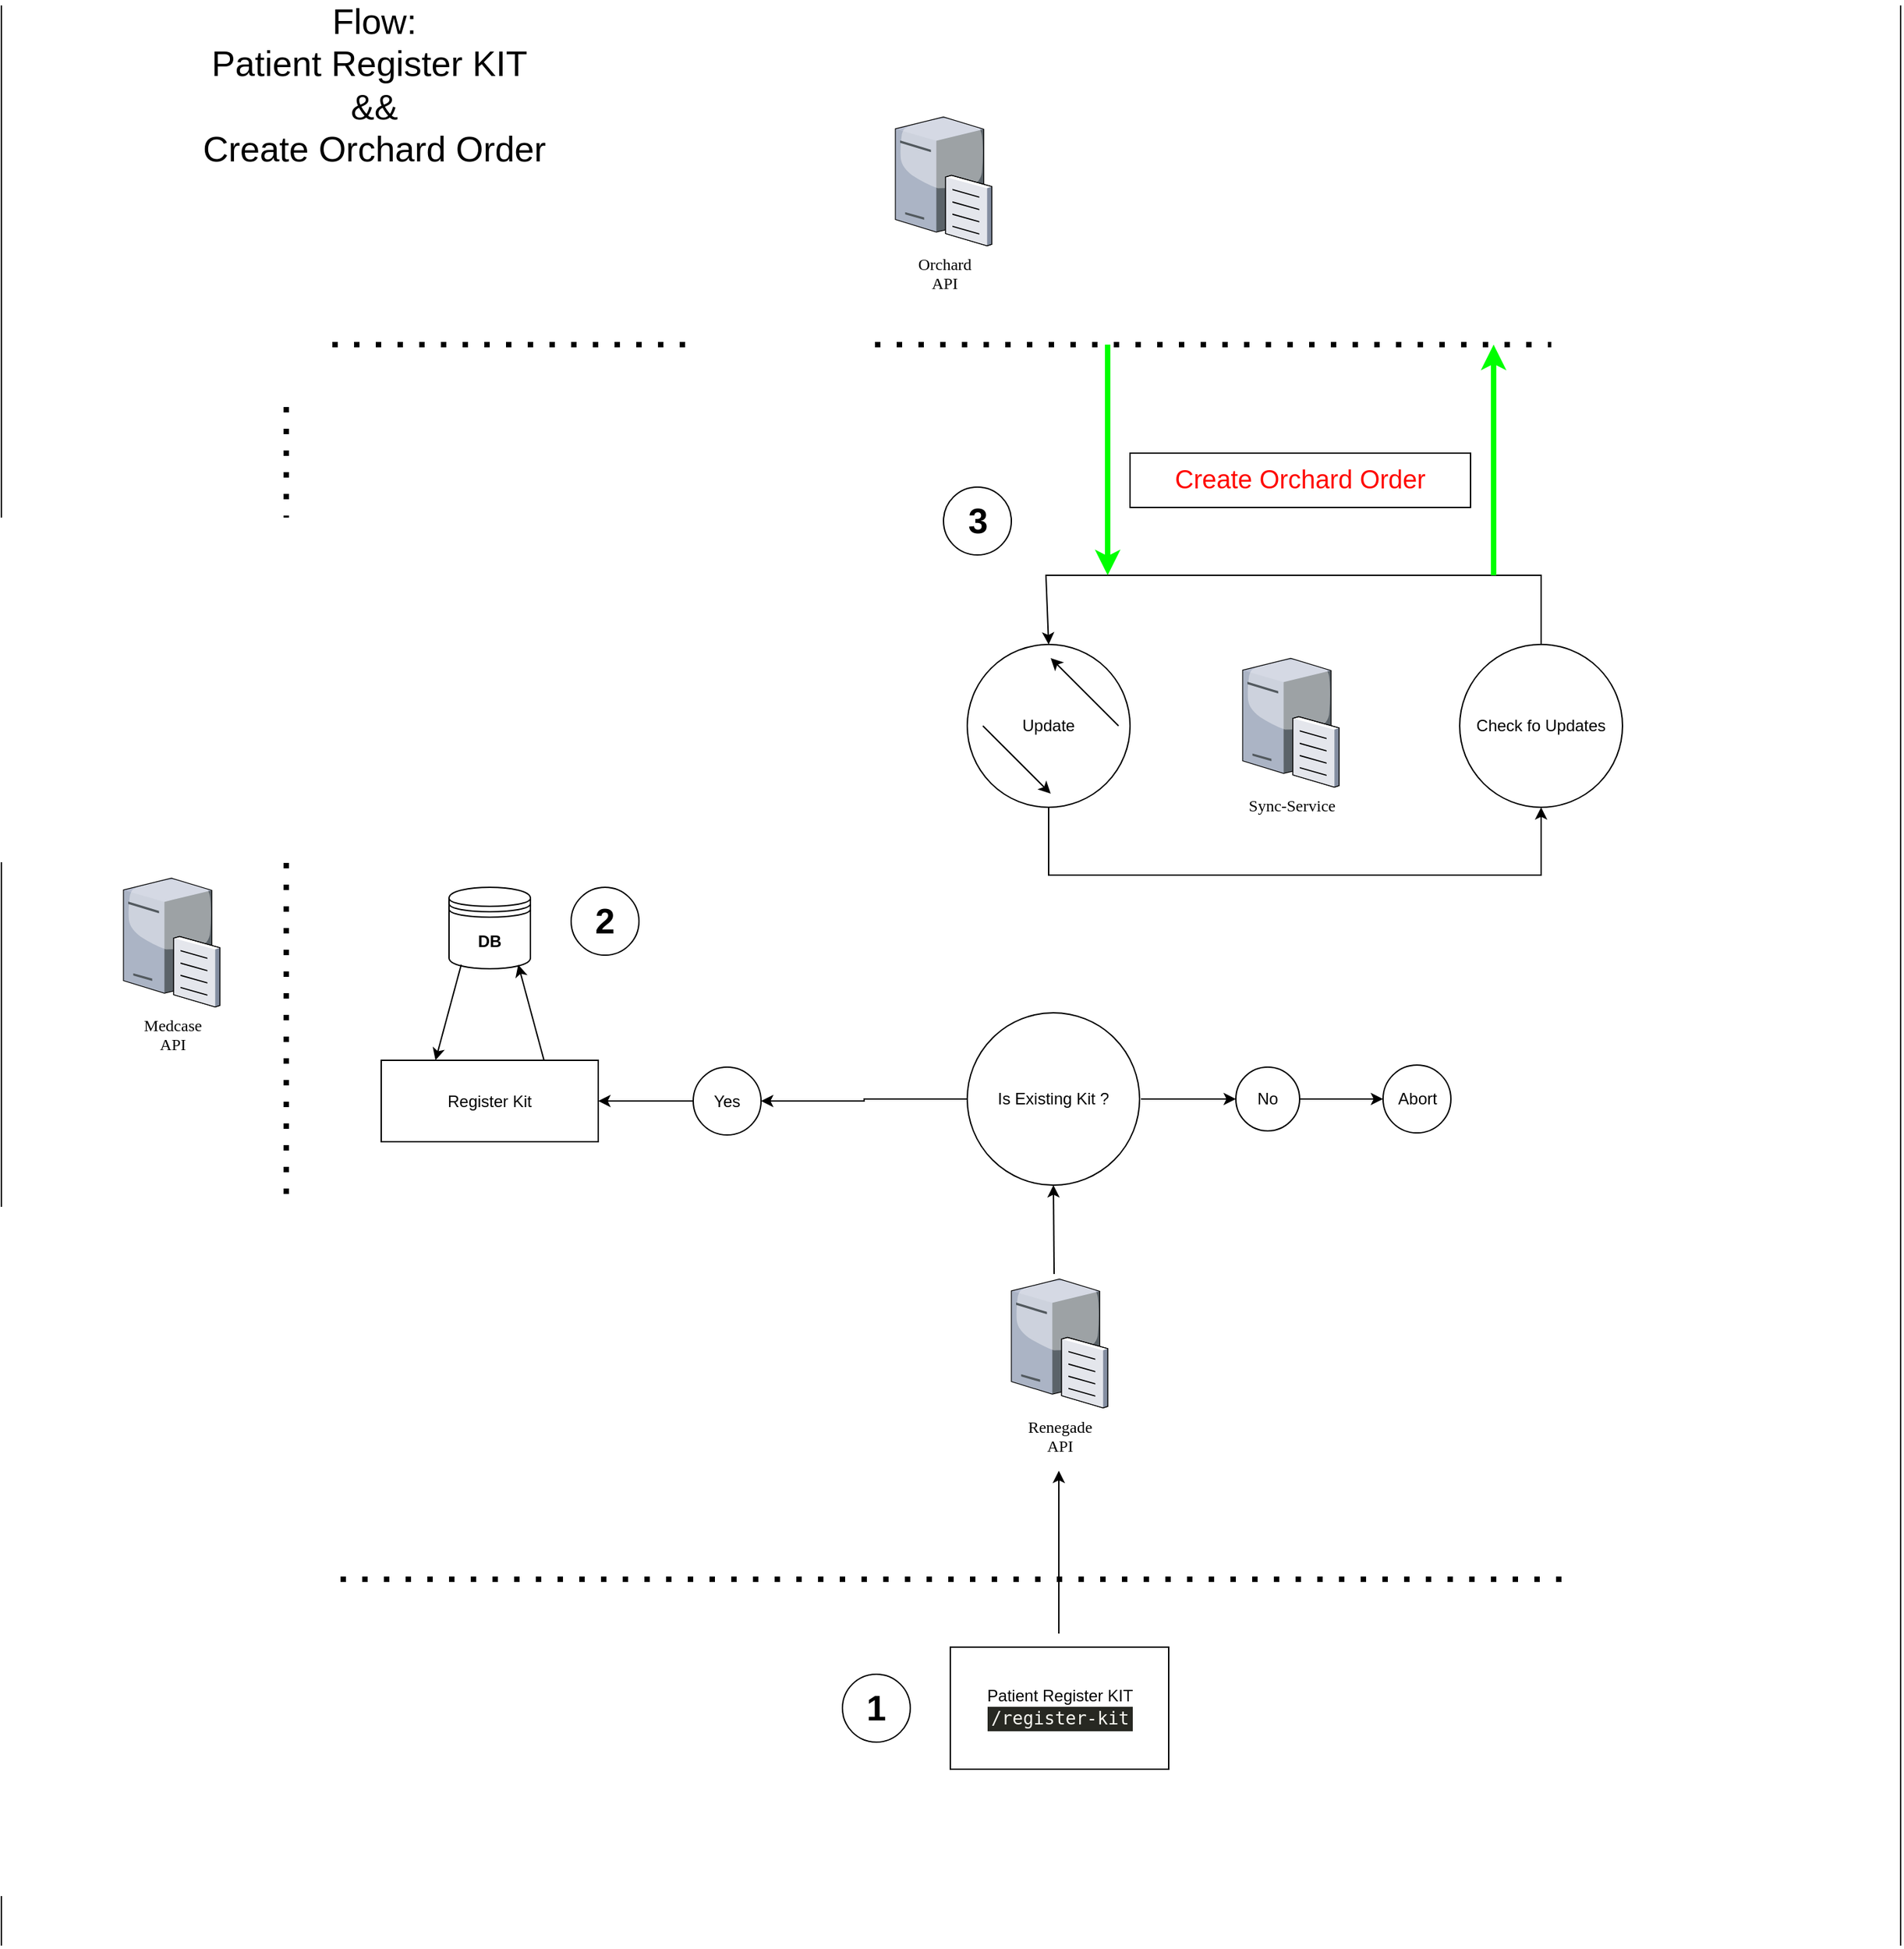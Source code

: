 <mxfile version="22.0.0" type="device">
  <diagram name="Page-1" id="822b0af5-4adb-64df-f703-e8dfc1f81529">
    <mxGraphModel dx="2294" dy="2461" grid="1" gridSize="10" guides="1" tooltips="1" connect="1" arrows="1" fold="1" page="1" pageScale="1" pageWidth="1100" pageHeight="850" background="none" math="0" shadow="0">
      <root>
        <mxCell id="0" />
        <mxCell id="1" parent="0" />
        <mxCell id="7d933b09d9755ecc-5" value="Medcase&lt;br&gt;&lt;div&gt;API&lt;/div&gt;&lt;div&gt;&lt;br&gt;&lt;/div&gt;" style="verticalLabelPosition=bottom;aspect=fixed;html=1;verticalAlign=top;strokeColor=none;shape=mxgraph.citrix.file_server;rounded=0;shadow=0;comic=0;fontFamily=Verdana;" parent="1" vertex="1">
          <mxGeometry x="-990" y="-1039" width="71" height="97" as="geometry" />
        </mxCell>
        <mxCell id="BV0hq-VL02hFemEwukIW-1" value="&lt;div&gt;Renegade &lt;br&gt;API&lt;/div&gt;&lt;div&gt;&lt;br&gt;&lt;/div&gt;" style="verticalLabelPosition=bottom;aspect=fixed;html=1;verticalAlign=top;strokeColor=none;shape=mxgraph.citrix.file_server;rounded=0;shadow=0;comic=0;fontFamily=Verdana;" parent="1" vertex="1">
          <mxGeometry x="-335.5" y="-743.5" width="71" height="97" as="geometry" />
        </mxCell>
        <mxCell id="BV0hq-VL02hFemEwukIW-11" value="No" style="ellipse;whiteSpace=wrap;html=1;aspect=fixed;" parent="1" vertex="1">
          <mxGeometry x="-170" y="-897.5" width="47" height="47" as="geometry" />
        </mxCell>
        <mxCell id="BV0hq-VL02hFemEwukIW-12" value="Yes" style="ellipse;whiteSpace=wrap;html=1;aspect=fixed;" parent="1" vertex="1">
          <mxGeometry x="-570" y="-897.5" width="50" height="50" as="geometry" />
        </mxCell>
        <mxCell id="7fzuLtNcVK9V7eeY9LuI-10" style="edgeStyle=orthogonalEdgeStyle;rounded=0;orthogonalLoop=1;jettySize=auto;html=1;exitX=0;exitY=0.5;exitDx=0;exitDy=0;entryX=1;entryY=0.5;entryDx=0;entryDy=0;" edge="1" parent="1" source="BV0hq-VL02hFemEwukIW-14" target="BV0hq-VL02hFemEwukIW-12">
          <mxGeometry relative="1" as="geometry" />
        </mxCell>
        <mxCell id="BV0hq-VL02hFemEwukIW-14" value="Is Existing Kit ?" style="ellipse;whiteSpace=wrap;html=1;aspect=fixed;" parent="1" vertex="1">
          <mxGeometry x="-368" y="-937.5" width="127" height="127" as="geometry" />
        </mxCell>
        <mxCell id="BV0hq-VL02hFemEwukIW-18" value="" style="endArrow=none;dashed=1;html=1;dashPattern=1 3;strokeWidth=4;rounded=0;" parent="1" edge="1">
          <mxGeometry width="50" height="50" relative="1" as="geometry">
            <mxPoint x="-870" y="-580" as="sourcePoint" />
            <mxPoint x="-870" y="-1390" as="targetPoint" />
          </mxGeometry>
        </mxCell>
        <mxCell id="BV0hq-VL02hFemEwukIW-19" value="Orchard&lt;br&gt;&lt;div&gt;API&lt;/div&gt;&lt;div&gt;&lt;br&gt;&lt;/div&gt;" style="verticalLabelPosition=bottom;aspect=fixed;html=1;verticalAlign=top;strokeColor=none;shape=mxgraph.citrix.file_server;rounded=0;shadow=0;comic=0;fontFamily=Verdana;" parent="1" vertex="1">
          <mxGeometry x="-421" y="-1600" width="71" height="97" as="geometry" />
        </mxCell>
        <mxCell id="BV0hq-VL02hFemEwukIW-20" value="" style="endArrow=none;dashed=1;html=1;dashPattern=1 3;strokeWidth=4;strokeColor=default;rounded=0;" parent="1" edge="1">
          <mxGeometry width="50" height="50" relative="1" as="geometry">
            <mxPoint x="80" y="-1430" as="sourcePoint" />
            <mxPoint x="-840" y="-1430" as="targetPoint" />
          </mxGeometry>
        </mxCell>
        <mxCell id="BV0hq-VL02hFemEwukIW-21" value="" style="endArrow=classic;html=1;rounded=0;entryX=0;entryY=0.5;entryDx=0;entryDy=0;" parent="1" target="BV0hq-VL02hFemEwukIW-11" edge="1">
          <mxGeometry width="50" height="50" relative="1" as="geometry">
            <mxPoint x="-240" y="-874" as="sourcePoint" />
            <mxPoint x="-110" y="-1020" as="targetPoint" />
          </mxGeometry>
        </mxCell>
        <mxCell id="BV0hq-VL02hFemEwukIW-75" value="" style="endArrow=none;dashed=1;html=1;dashPattern=1 3;strokeWidth=4;rounded=0;" parent="1" edge="1">
          <mxGeometry width="50" height="50" relative="1" as="geometry">
            <mxPoint x="-830" y="-520" as="sourcePoint" />
            <mxPoint x="80" y="-520" as="targetPoint" />
          </mxGeometry>
        </mxCell>
        <mxCell id="BV0hq-VL02hFemEwukIW-76" value="" style="endArrow=classic;html=1;rounded=0;exitX=0.444;exitY=-0.015;exitDx=0;exitDy=0;exitPerimeter=0;entryX=0.5;entryY=1;entryDx=0;entryDy=0;" parent="1" source="BV0hq-VL02hFemEwukIW-1" target="BV0hq-VL02hFemEwukIW-14" edge="1">
          <mxGeometry width="50" height="50" relative="1" as="geometry">
            <mxPoint x="-305" y="-770" as="sourcePoint" />
            <mxPoint x="-240" y="-860" as="targetPoint" />
          </mxGeometry>
        </mxCell>
        <mxCell id="BV0hq-VL02hFemEwukIW-81" value="" style="endArrow=none;html=1;rounded=0;" parent="1" edge="1">
          <mxGeometry width="50" height="50" relative="1" as="geometry">
            <mxPoint x="-1080" y="-250" as="sourcePoint" />
            <mxPoint x="-1080" y="-1680" as="targetPoint" />
          </mxGeometry>
        </mxCell>
        <mxCell id="BV0hq-VL02hFemEwukIW-82" value="" style="endArrow=none;html=1;rounded=0;" parent="1" edge="1">
          <mxGeometry width="50" height="50" relative="1" as="geometry">
            <mxPoint x="320" y="-250" as="sourcePoint" />
            <mxPoint x="320" y="-1680" as="targetPoint" />
          </mxGeometry>
        </mxCell>
        <mxCell id="BV0hq-VL02hFemEwukIW-83" value="&lt;b&gt;DB&lt;/b&gt;" style="shape=datastore;whiteSpace=wrap;html=1;" parent="1" vertex="1">
          <mxGeometry x="-750" y="-1030" width="60" height="60" as="geometry" />
        </mxCell>
        <mxCell id="BV0hq-VL02hFemEwukIW-85" value="Register Kit" style="rounded=0;whiteSpace=wrap;html=1;" parent="1" vertex="1">
          <mxGeometry x="-800" y="-902.5" width="160" height="60" as="geometry" />
        </mxCell>
        <mxCell id="BV0hq-VL02hFemEwukIW-86" value="" style="endArrow=classic;html=1;rounded=0;exitX=0;exitY=0.5;exitDx=0;exitDy=0;entryX=1;entryY=0.5;entryDx=0;entryDy=0;" parent="1" source="BV0hq-VL02hFemEwukIW-12" target="BV0hq-VL02hFemEwukIW-85" edge="1">
          <mxGeometry width="50" height="50" relative="1" as="geometry">
            <mxPoint x="-438" y="-895.5" as="sourcePoint" />
            <mxPoint x="-510" y="-895.5" as="targetPoint" />
          </mxGeometry>
        </mxCell>
        <mxCell id="BV0hq-VL02hFemEwukIW-87" value="" style="endArrow=classic;html=1;rounded=0;exitX=0.15;exitY=0.95;exitDx=0;exitDy=0;exitPerimeter=0;entryX=0.25;entryY=0;entryDx=0;entryDy=0;" parent="1" source="BV0hq-VL02hFemEwukIW-83" target="BV0hq-VL02hFemEwukIW-85" edge="1">
          <mxGeometry width="50" height="50" relative="1" as="geometry">
            <mxPoint x="-660" y="-1000" as="sourcePoint" />
            <mxPoint x="-660" y="-1080" as="targetPoint" />
          </mxGeometry>
        </mxCell>
        <mxCell id="BV0hq-VL02hFemEwukIW-88" value="" style="endArrow=classic;html=1;rounded=0;entryX=0.85;entryY=0.95;entryDx=0;entryDy=0;entryPerimeter=0;exitX=0.75;exitY=0;exitDx=0;exitDy=0;" parent="1" source="BV0hq-VL02hFemEwukIW-85" target="BV0hq-VL02hFemEwukIW-83" edge="1">
          <mxGeometry width="50" height="50" relative="1" as="geometry">
            <mxPoint x="-650" y="-990" as="sourcePoint" />
            <mxPoint x="-650" y="-1070" as="targetPoint" />
          </mxGeometry>
        </mxCell>
        <mxCell id="BV0hq-VL02hFemEwukIW-94" value="Patient Register KIT&lt;br&gt;&lt;div style=&quot;color: rgb(248, 248, 242); background-color: rgb(39, 40, 34); font-family: monospace, &amp;quot;Droid Sans Mono&amp;quot;, &amp;quot;monospace&amp;quot;, monospace; font-weight: normal; font-size: 13px; line-height: 18px;&quot;&gt;&lt;div&gt;/register-kit&lt;/div&gt;&lt;/div&gt;" style="rounded=0;whiteSpace=wrap;html=1;" parent="1" vertex="1">
          <mxGeometry x="-380.5" y="-470" width="161" height="90" as="geometry" />
        </mxCell>
        <mxCell id="BV0hq-VL02hFemEwukIW-95" value="" style="endArrow=classic;html=1;rounded=0;exitX=0.5;exitY=0;exitDx=0;exitDy=0;" parent="1" edge="1">
          <mxGeometry width="50" height="50" relative="1" as="geometry">
            <mxPoint x="-300.5" y="-480" as="sourcePoint" />
            <mxPoint x="-300.5" y="-600" as="targetPoint" />
          </mxGeometry>
        </mxCell>
        <mxCell id="BV0hq-VL02hFemEwukIW-96" value="&lt;div&gt;Abort&lt;/div&gt;" style="ellipse;whiteSpace=wrap;html=1;aspect=fixed;" parent="1" vertex="1">
          <mxGeometry x="-61.5" y="-899" width="50" height="50" as="geometry" />
        </mxCell>
        <mxCell id="BV0hq-VL02hFemEwukIW-97" value="" style="endArrow=classic;html=1;rounded=0;exitX=1;exitY=0.5;exitDx=0;exitDy=0;entryX=0;entryY=0.5;entryDx=0;entryDy=0;" parent="1" source="BV0hq-VL02hFemEwukIW-11" target="BV0hq-VL02hFemEwukIW-96" edge="1">
          <mxGeometry width="50" height="50" relative="1" as="geometry">
            <mxPoint x="-136" y="-774.5" as="sourcePoint" />
            <mxPoint x="-136" y="-840.5" as="targetPoint" />
          </mxGeometry>
        </mxCell>
        <mxCell id="BV0hq-VL02hFemEwukIW-98" value="Sync-Service" style="verticalLabelPosition=bottom;aspect=fixed;html=1;verticalAlign=top;strokeColor=none;shape=mxgraph.citrix.file_server;rounded=0;shadow=0;comic=0;fontFamily=Verdana;" parent="1" vertex="1">
          <mxGeometry x="-165" y="-1201" width="71" height="97" as="geometry" />
        </mxCell>
        <mxCell id="BV0hq-VL02hFemEwukIW-100" value="Update" style="ellipse;whiteSpace=wrap;html=1;aspect=fixed;" parent="1" vertex="1">
          <mxGeometry x="-368" y="-1209" width="120" height="120" as="geometry" />
        </mxCell>
        <mxCell id="BV0hq-VL02hFemEwukIW-109" value="" style="endArrow=classic;html=1;rounded=0;" parent="1" source="BV0hq-VL02hFemEwukIW-100" edge="1">
          <mxGeometry width="50" height="50" relative="1" as="geometry">
            <mxPoint x="-295" y="-1159" as="sourcePoint" />
            <mxPoint x="-265" y="-1189" as="targetPoint" />
          </mxGeometry>
        </mxCell>
        <mxCell id="BV0hq-VL02hFemEwukIW-112" value="" style="endArrow=classic;html=1;rounded=0;" parent="1" edge="1">
          <mxGeometry width="50" height="50" relative="1" as="geometry">
            <mxPoint x="-356.5" y="-1149" as="sourcePoint" />
            <mxPoint x="-306.5" y="-1099" as="targetPoint" />
          </mxGeometry>
        </mxCell>
        <mxCell id="BV0hq-VL02hFemEwukIW-113" value="" style="endArrow=classic;html=1;rounded=0;" parent="1" edge="1">
          <mxGeometry width="50" height="50" relative="1" as="geometry">
            <mxPoint x="-256.5" y="-1149" as="sourcePoint" />
            <mxPoint x="-306.5" y="-1199" as="targetPoint" />
          </mxGeometry>
        </mxCell>
        <mxCell id="BV0hq-VL02hFemEwukIW-114" value="" style="endArrow=classic;html=1;rounded=0;exitX=0.5;exitY=1;exitDx=0;exitDy=0;entryX=0.5;entryY=1;entryDx=0;entryDy=0;" parent="1" source="BV0hq-VL02hFemEwukIW-100" target="BV0hq-VL02hFemEwukIW-115" edge="1">
          <mxGeometry width="50" height="50" relative="1" as="geometry">
            <mxPoint x="-35" y="-1029" as="sourcePoint" />
            <mxPoint x="125" y="-1039" as="targetPoint" />
            <Array as="points">
              <mxPoint x="-308" y="-1039" />
              <mxPoint x="55" y="-1039" />
            </Array>
          </mxGeometry>
        </mxCell>
        <mxCell id="BV0hq-VL02hFemEwukIW-115" value="Check fo Updates" style="ellipse;whiteSpace=wrap;html=1;aspect=fixed;" parent="1" vertex="1">
          <mxGeometry x="-5" y="-1209" width="120" height="120" as="geometry" />
        </mxCell>
        <mxCell id="BV0hq-VL02hFemEwukIW-116" value="" style="endArrow=classic;html=1;rounded=0;entryX=0.5;entryY=0;entryDx=0;entryDy=0;exitX=0.5;exitY=0;exitDx=0;exitDy=0;" parent="1" source="BV0hq-VL02hFemEwukIW-115" target="BV0hq-VL02hFemEwukIW-100" edge="1">
          <mxGeometry width="50" height="50" relative="1" as="geometry">
            <mxPoint x="-30" y="-1350" as="sourcePoint" />
            <mxPoint x="52" y="-1310" as="targetPoint" />
            <Array as="points">
              <mxPoint x="55" y="-1260" />
              <mxPoint x="-310" y="-1260" />
            </Array>
          </mxGeometry>
        </mxCell>
        <mxCell id="BV0hq-VL02hFemEwukIW-117" value="" style="endArrow=classic;html=1;rounded=0;strokeWidth=4;fillColor=#d5e8d4;strokeColor=#00FF00;" parent="1" edge="1">
          <mxGeometry width="50" height="50" relative="1" as="geometry">
            <mxPoint x="20" y="-1260" as="sourcePoint" />
            <mxPoint x="20" y="-1430" as="targetPoint" />
            <Array as="points">
              <mxPoint x="20" y="-1312" />
            </Array>
          </mxGeometry>
        </mxCell>
        <mxCell id="BV0hq-VL02hFemEwukIW-118" value="" style="endArrow=classic;html=1;rounded=0;strokeWidth=4;fillColor=#d5e8d4;strokeColor=#00FF00;" parent="1" edge="1">
          <mxGeometry width="50" height="50" relative="1" as="geometry">
            <mxPoint x="-264.5" y="-1430" as="sourcePoint" />
            <mxPoint x="-264.5" y="-1260" as="targetPoint" />
            <Array as="points" />
          </mxGeometry>
        </mxCell>
        <mxCell id="BV0hq-VL02hFemEwukIW-119" value="&lt;font color=&quot;#ff0800&quot; style=&quot;font-size: 19px;&quot;&gt;Create Orchard Order&lt;/font&gt;" style="rounded=0;whiteSpace=wrap;html=1;" parent="1" vertex="1">
          <mxGeometry x="-248" y="-1350" width="251" height="40" as="geometry" />
        </mxCell>
        <mxCell id="BV0hq-VL02hFemEwukIW-130" value="&lt;font style=&quot;font-size: 26px;&quot;&gt;&lt;b&gt;1&lt;/b&gt;&lt;/font&gt;" style="ellipse;whiteSpace=wrap;html=1;aspect=fixed;" parent="1" vertex="1">
          <mxGeometry x="-460" y="-450" width="50" height="50" as="geometry" />
        </mxCell>
        <mxCell id="BV0hq-VL02hFemEwukIW-131" value="&lt;font style=&quot;font-size: 26px;&quot;&gt;&lt;b&gt;2&lt;/b&gt;&lt;/font&gt;" style="ellipse;whiteSpace=wrap;html=1;aspect=fixed;" parent="1" vertex="1">
          <mxGeometry x="-660" y="-1030" width="50" height="50" as="geometry" />
        </mxCell>
        <mxCell id="BV0hq-VL02hFemEwukIW-132" value="&lt;font style=&quot;font-size: 26px;&quot;&gt;&lt;b&gt;3&lt;/b&gt;&lt;/font&gt;" style="ellipse;whiteSpace=wrap;html=1;aspect=fixed;" parent="1" vertex="1">
          <mxGeometry x="-385.5" y="-1325" width="50" height="50" as="geometry" />
        </mxCell>
        <mxCell id="7fzuLtNcVK9V7eeY9LuI-2" value="&lt;div&gt;&lt;font style=&quot;font-size: 26px;&quot;&gt;Flow: &lt;br&gt;&lt;/font&gt;&lt;/div&gt;&lt;div&gt;&lt;font style=&quot;font-size: 26px;&quot;&gt;Patient Register KIT&amp;nbsp;&lt;/font&gt;&lt;/div&gt;&lt;div&gt;&lt;font style=&quot;font-size: 26px;&quot;&gt;&amp;amp;&amp;amp;&lt;br&gt;&lt;/font&gt;&lt;/div&gt;&lt;font style=&quot;font-size: 26px;&quot;&gt;Create Orchard Order&lt;br&gt;&lt;/font&gt;" style="text;html=1;strokeColor=none;fillColor=none;align=center;verticalAlign=middle;whiteSpace=wrap;rounded=0;" vertex="1" parent="1">
          <mxGeometry x="-1060" y="-1671" width="510" height="100" as="geometry" />
        </mxCell>
      </root>
    </mxGraphModel>
  </diagram>
</mxfile>
